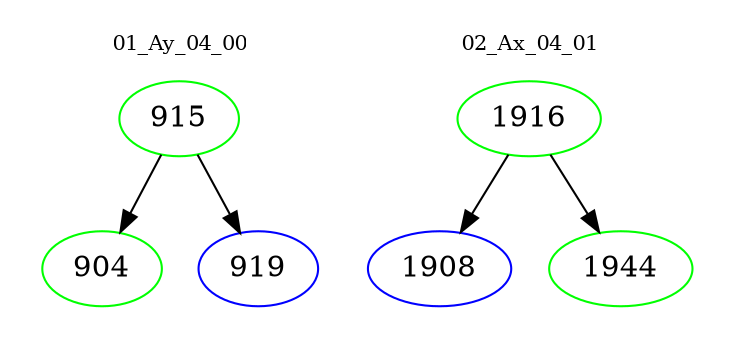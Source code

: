 digraph{
subgraph cluster_0 {
color = white
label = "01_Ay_04_00";
fontsize=10;
T0_915 [label="915", color="green"]
T0_915 -> T0_904 [color="black"]
T0_904 [label="904", color="green"]
T0_915 -> T0_919 [color="black"]
T0_919 [label="919", color="blue"]
}
subgraph cluster_1 {
color = white
label = "02_Ax_04_01";
fontsize=10;
T1_1916 [label="1916", color="green"]
T1_1916 -> T1_1908 [color="black"]
T1_1908 [label="1908", color="blue"]
T1_1916 -> T1_1944 [color="black"]
T1_1944 [label="1944", color="green"]
}
}
